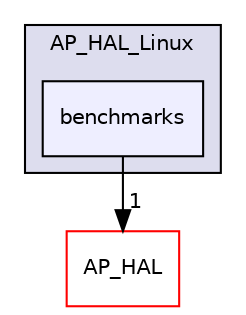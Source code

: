 digraph "libraries/AP_HAL_Linux/benchmarks" {
  compound=true
  node [ fontsize="10", fontname="Helvetica"];
  edge [ labelfontsize="10", labelfontname="Helvetica"];
  subgraph clusterdir_8368ee2f250655722bce4ae7bccd6615 {
    graph [ bgcolor="#ddddee", pencolor="black", label="AP_HAL_Linux" fontname="Helvetica", fontsize="10", URL="dir_8368ee2f250655722bce4ae7bccd6615.html"]
  dir_dfeb00fb35f2d490ef57088eaeed4e7c [shape=box, label="benchmarks", style="filled", fillcolor="#eeeeff", pencolor="black", URL="dir_dfeb00fb35f2d490ef57088eaeed4e7c.html"];
  }
  dir_1cbc10423b2512b31103883361e0123b [shape=box label="AP_HAL" fillcolor="white" style="filled" color="red" URL="dir_1cbc10423b2512b31103883361e0123b.html"];
  dir_dfeb00fb35f2d490ef57088eaeed4e7c->dir_1cbc10423b2512b31103883361e0123b [headlabel="1", labeldistance=1.5 headhref="dir_000077_000057.html"];
}
